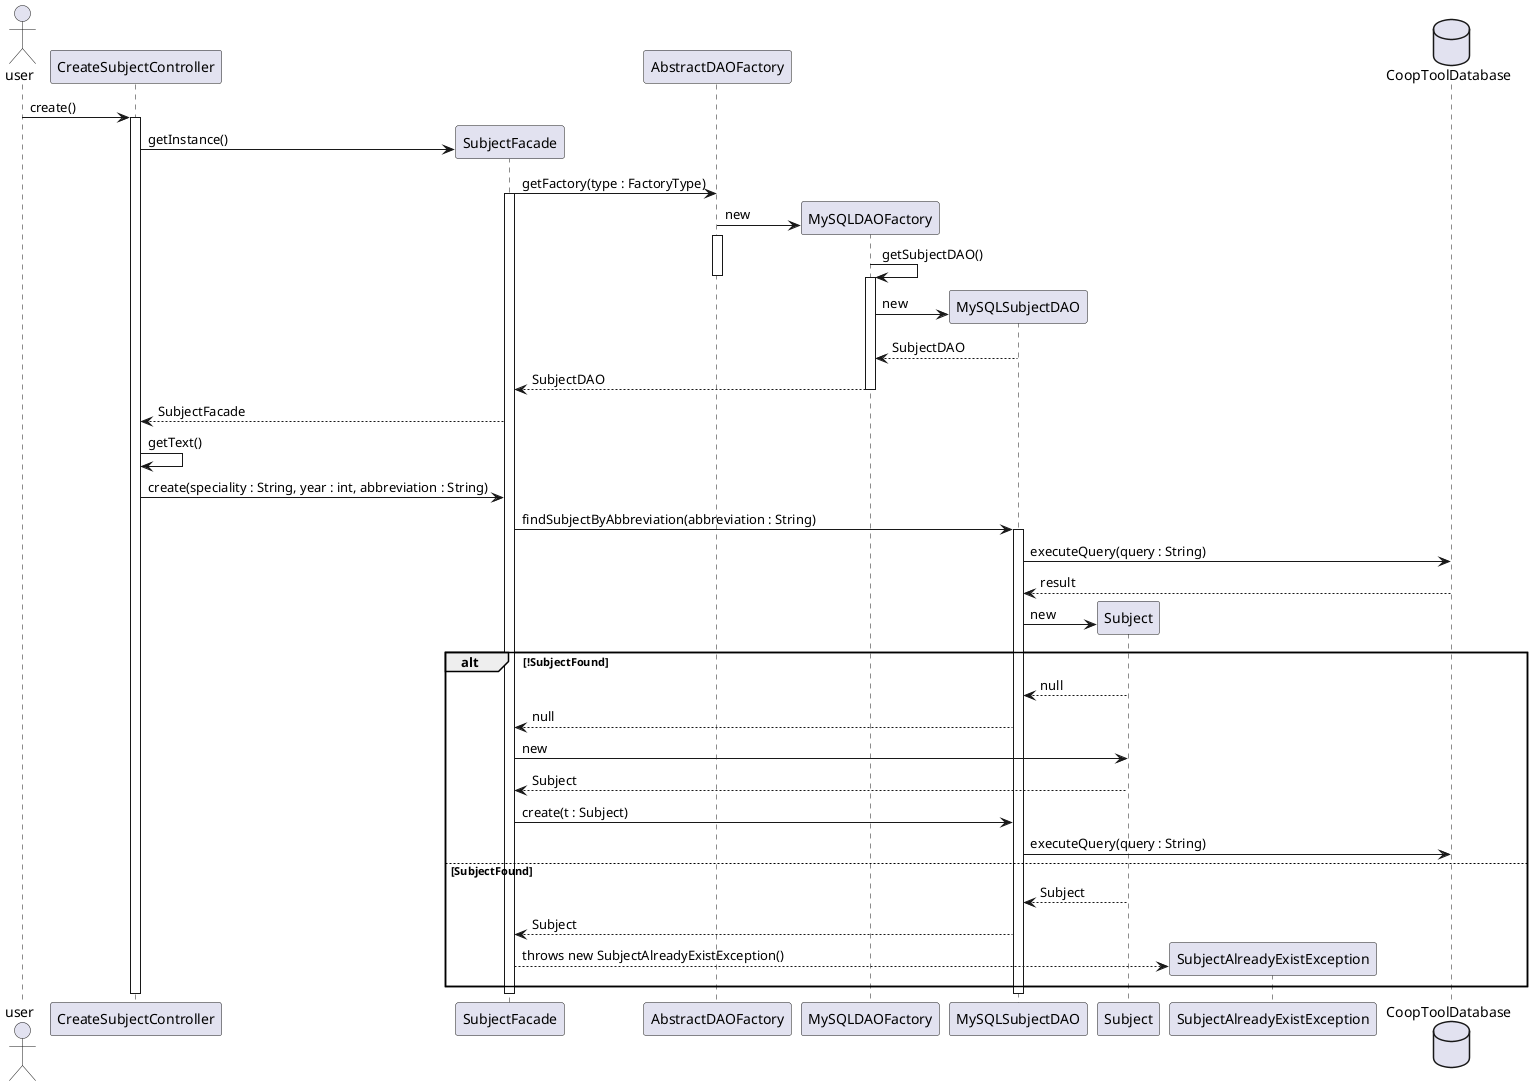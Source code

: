 @startuml
actor user
participant CreateSubjectController
participant SubjectFacade
participant AbstractDAOFactory
participant MySQLDAOFactory
participant MySQLSubjectDAO
participant Subject
participant SubjectAlreadyExistException
database CoopToolDatabase

user -> CreateSubjectController : create()
activate CreateSubjectController
create SubjectFacade
CreateSubjectController -> SubjectFacade  : getInstance()
SubjectFacade -> AbstractDAOFactory : getFactory(type : FactoryType)
activate SubjectFacade
create MySQLDAOFactory
AbstractDAOFactory -> MySQLDAOFactory : new
activate AbstractDAOFactory
MySQLDAOFactory -> MySQLDAOFactory : getSubjectDAO()
deactivate AbstractDAOFactory
create MySQLSubjectDAO
activate MySQLDAOFactory
MySQLDAOFactory -> MySQLSubjectDAO : new
MySQLSubjectDAO --> MySQLDAOFactory : SubjectDAO
MySQLDAOFactory --> SubjectFacade : SubjectDAO
deactivate MySQLDAOFactory
SubjectFacade --> CreateSubjectController : SubjectFacade
CreateSubjectController -> CreateSubjectController : getText()

CreateSubjectController -> SubjectFacade : create(speciality : String, year : int, abbreviation : String)
SubjectFacade -> MySQLSubjectDAO : findSubjectByAbbreviation(abbreviation : String)
activate MySQLSubjectDAO
MySQLSubjectDAO -> CoopToolDatabase : executeQuery(query : String)
CoopToolDatabase --> MySQLSubjectDAO : result
create Subject
MySQLSubjectDAO -> Subject: new

alt !SubjectFound
    Subject --> MySQLSubjectDAO : null
    MySQLSubjectDAO --> SubjectFacade : null
    SubjectFacade -> Subject : new
    Subject --> SubjectFacade : Subject
    SubjectFacade -> MySQLSubjectDAO : create(t : Subject)
    MySQLSubjectDAO -> CoopToolDatabase : executeQuery(query : String)
else SubjectFound
    Subject --> MySQLSubjectDAO : Subject
    MySQLSubjectDAO --> SubjectFacade : Subject
    create SubjectAlreadyExistException
    SubjectFacade --> SubjectAlreadyExistException : throws new SubjectAlreadyExistException()
end

deactivate CreateSubjectController
deactivate SubjectFacade
deactivate MySQLSubjectDAO

@enduml